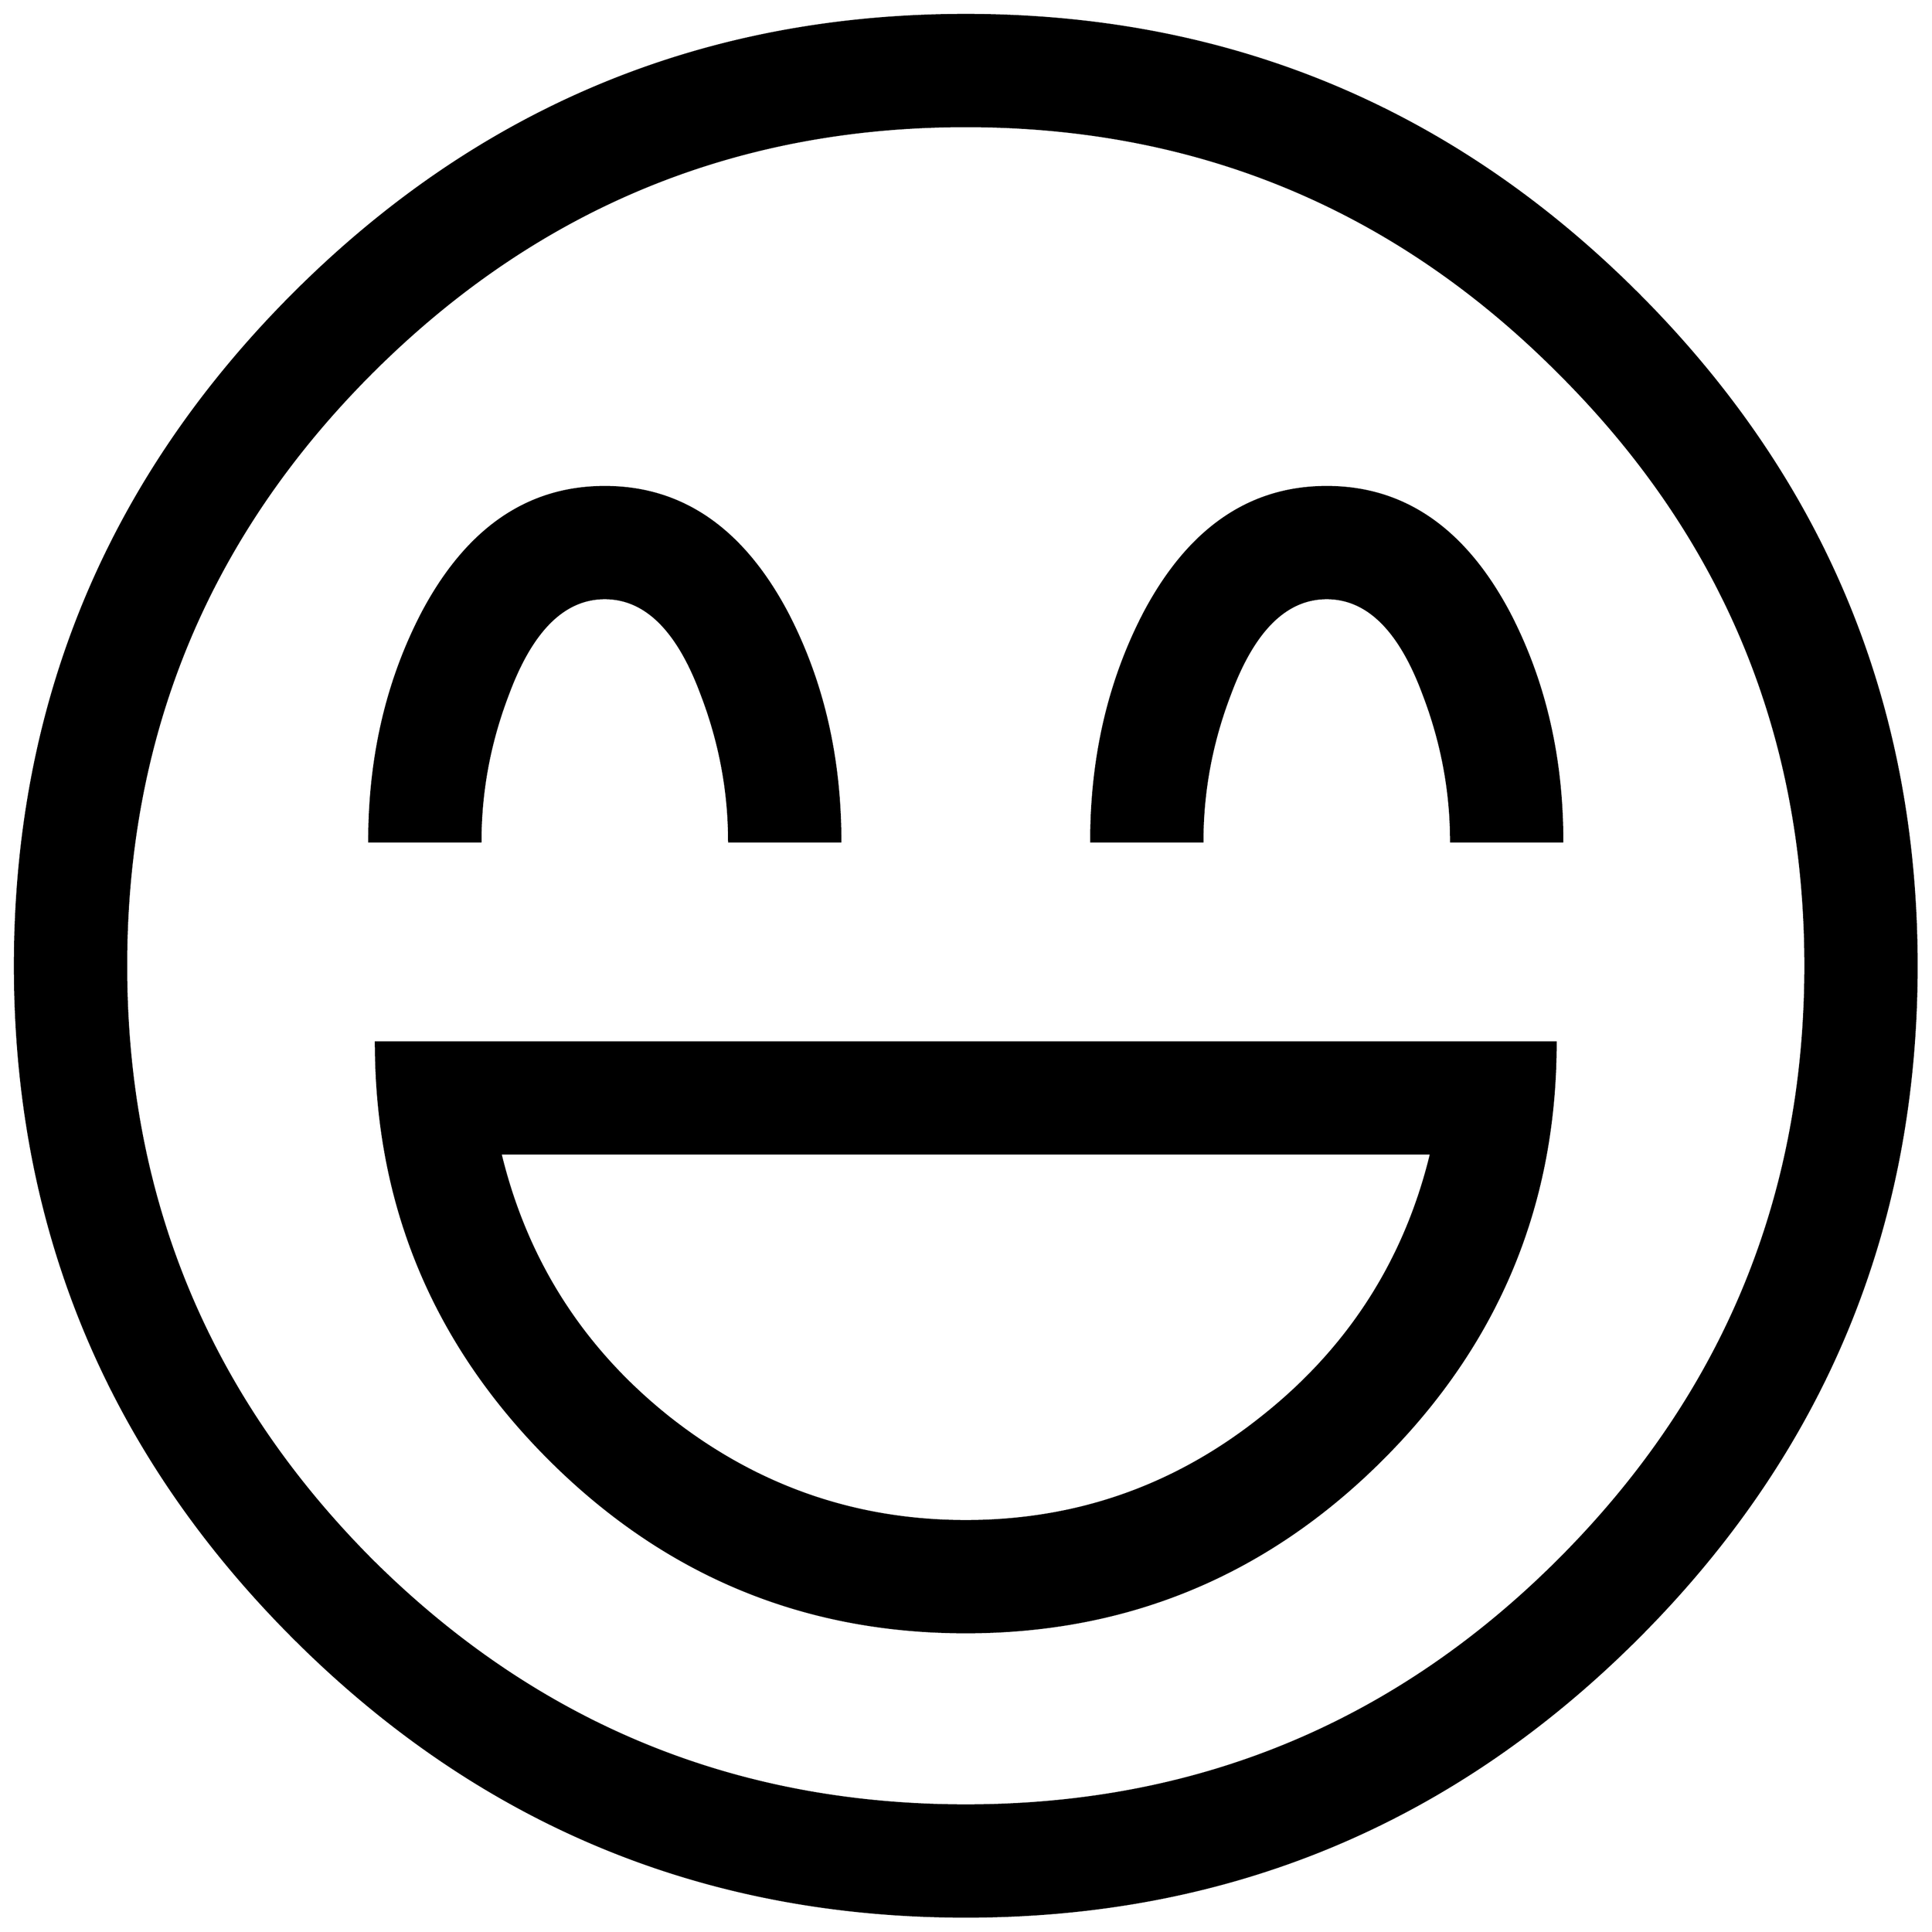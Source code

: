 


\begin{tikzpicture}[y=0.80pt, x=0.80pt, yscale=-1.0, xscale=1.0, inner sep=0pt, outer sep=0pt]
\begin{scope}[shift={(100.0,1706.0)},nonzero rule]
  \path[draw=.,fill=.,line width=1.600pt] (1794.0,-582.0) ..
    controls (1794.0,-346.0) and (1710.333,-144.333) ..
    (1543.0,23.0) .. controls (1375.667,190.333) and (1174.0,274.0)
    .. (938.0,274.0) .. controls (702.0,274.0) and (500.333,190.333)
    .. (333.0,23.0) .. controls (165.667,-144.333) and (82.0,-346.0)
    .. (82.0,-582.0) .. controls (82.0,-818.0) and
    (165.667,-1019.667) .. (333.0,-1187.0) .. controls
    (500.333,-1354.333) and (702.0,-1438.0) .. (938.0,-1438.0) ..
    controls (1174.0,-1438.0) and (1375.667,-1354.333) ..
    (1543.0,-1187.0) .. controls (1710.333,-1019.667) and
    (1794.0,-818.0) .. (1794.0,-582.0) -- cycle(1694.0,-582.0)
    .. controls (1694.0,-790.667) and (1620.0,-968.667) ..
    (1472.0,-1116.0) .. controls (1324.667,-1264.0) and
    (1146.667,-1338.0) .. (938.0,-1338.0) .. controls
    (729.333,-1338.0) and (551.0,-1264.0) .. (403.0,-1116.0) ..
    controls (255.667,-968.667) and (182.0,-790.667) .. (182.0,-582.0)
    .. controls (182.0,-373.333) and (255.667,-195.0) ..
    (403.0,-47.0) .. controls (551.0,100.333) and (729.333,174.0) ..
    (938.0,174.0) .. controls (1146.667,174.0) and (1324.667,100.333)
    .. (1472.0,-47.0) .. controls (1620.0,-195.0) and
    (1694.0,-373.333) .. (1694.0,-582.0) -- cycle(1475.0,-694.0)
    -- (1375.0,-694.0) .. controls (1375.0,-739.333) and
    (1366.667,-783.667) .. (1350.0,-827.0) .. controls
    (1328.667,-884.333) and (1299.667,-913.0) .. (1263.0,-913.0) ..
    controls (1226.333,-913.0) and (1197.333,-884.333) ..
    (1176.0,-827.0) .. controls (1159.333,-783.667) and
    (1151.0,-739.333) .. (1151.0,-694.0) -- (1051.0,-694.0) ..
    controls (1051.0,-770.0) and (1067.0,-838.667) ..
    (1099.0,-900.0) .. controls (1139.0,-975.333) and
    (1193.667,-1013.0) .. (1263.0,-1013.0) .. controls
    (1332.333,-1013.0) and (1387.0,-975.333) .. (1427.0,-900.0) ..
    controls (1459.0,-838.667) and (1475.0,-770.0) ..
    (1475.0,-694.0) -- cycle(825.0,-694.0) -- (725.0,-694.0) ..
    controls (725.0,-739.333) and (716.667,-783.667) .. (700.0,-827.0)
    .. controls (678.667,-884.333) and (649.667,-913.0) ..
    (613.0,-913.0) .. controls (576.333,-913.0) and (547.333,-884.333)
    .. (526.0,-827.0) .. controls (509.333,-783.667) and
    (501.0,-739.333) .. (501.0,-694.0) -- (401.0,-694.0) ..
    controls (401.0,-770.0) and (417.0,-838.667) .. (449.0,-900.0)
    .. controls (489.0,-975.333) and (543.667,-1013.0) ..
    (613.0,-1013.0) .. controls (682.333,-1013.0) and
    (737.0,-975.333) .. (777.0,-900.0) .. controls (809.0,-838.667)
    and (825.0,-770.0) .. (825.0,-694.0) -- cycle(1469.0,-513.0)
    .. controls (1469.0,-367.0) and (1417.0,-242.0) ..
    (1313.0,-138.0) .. controls (1209.0,-34.0) and (1084.0,18.0)
    .. (938.0,18.0) .. controls (792.0,18.0) and (667.0,-34.0)
    .. (563.0,-138.0) .. controls (459.0,-242.0) and
    (407.0,-367.0) .. (407.0,-513.0) -- (1469.0,-513.0) --
    cycle(1357.0,-413.0) -- (519.0,-413.0) .. controls
    (542.333,-316.333) and (593.0,-237.0) .. (671.0,-175.0) ..
    controls (749.667,-113.0) and (838.667,-82.0) .. (938.0,-82.0)
    .. controls (1037.333,-82.0) and (1126.0,-113.0) ..
    (1204.0,-175.0) .. controls (1282.667,-237.0) and
    (1333.667,-316.333) .. (1357.0,-413.0) -- cycle;
\end{scope}

\end{tikzpicture}


